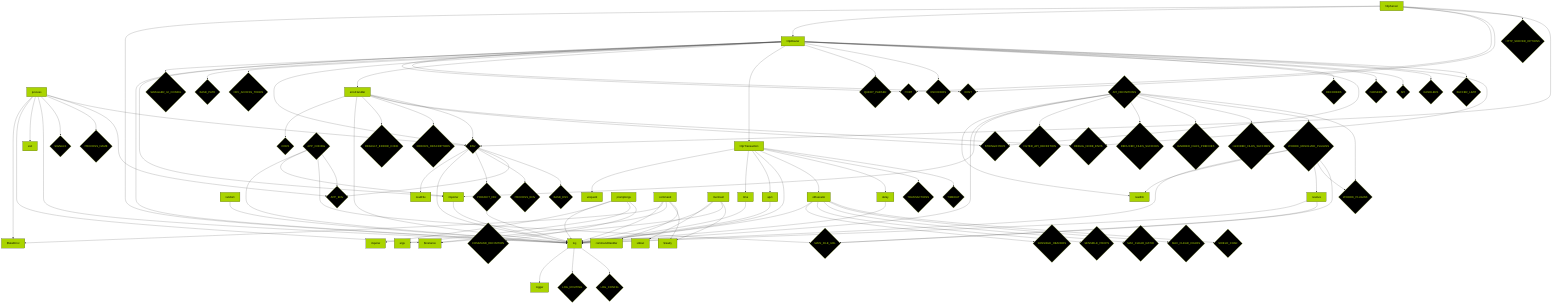 graph TD
  PROJECT_DIR{PROJECT_DIR}-->log
  WHOOK_RESOLVED_PLUGINS{WHOOK_RESOLVED_PLUGINS}-->MAIN_FILE_URL{MAIN_FILE_URL}
  WHOOK_RESOLVED_PLUGINS{WHOOK_RESOLVED_PLUGINS}-->WHOOK_PLUGINS{WHOOK_PLUGINS}
  WHOOK_RESOLVED_PLUGINS{WHOOK_RESOLVED_PLUGINS}-->resolve
  WHOOK_RESOLVED_PLUGINS{WHOOK_RESOLVED_PLUGINS}-->readDir
  WHOOK_RESOLVED_PLUGINS{WHOOK_RESOLVED_PLUGINS}-->log
  log-->LOG_CONFIG{LOG_CONFIG}
  log-->LOG_ROUTING{LOG_ROUTING}
  log-->logger
  time-->log
  random-->log
  delay-->log
  process-->ENV{ENV}
  process-->APP_ENV{APP_ENV}
  process-->PROCESS_NAME{PROCESS_NAME}
  process-->SIGNALS{SIGNALS}
  process-->log
  process-->exit
  process-->$instance
  process-->$fatalError
  httpRouter-->DEBUG_NODE_ENVS{DEBUG_NODE_ENVS}
  httpRouter-->BUFFER_LIMIT{BUFFER_LIMIT}
  httpRouter-->HANDLERS{HANDLERS}
  httpRouter-->API{API}
  httpRouter-->PARSERS{PARSERS}
  httpRouter-->STRINGIFYERS{STRINGIFYERS}
  httpRouter-->DECODERS{DECODERS}
  httpRouter-->ENCODERS{ENCODERS}
  httpRouter-->QUERY_PARSER{QUERY_PARSER}
  httpRouter-->httpTransaction
  httpRouter-->errorHandler
  httpRouter-->ENV{ENV}
  httpRouter-->DEV_ACCESS_TOKEN{DEV_ACCESS_TOKEN}
  httpRouter-->BASE_PATH{BASE_PATH}
  httpRouter-->HOST{HOST}
  httpRouter-->PORT{PORT}
  httpRouter-->SWAGGER_UI_CONFIG{SWAGGER_UI_CONFIG}
  httpRouter-->importer
  httpRouter-->log
  httpTransaction-->TIMEOUT{TIMEOUT}
  httpTransaction-->TRANSACTIONS{TRANSACTIONS}
  httpTransaction-->delay
  httpTransaction-->obfuscator
  httpTransaction-->log
  httpTransaction-->apm
  httpTransaction-->time
  httpTransaction-->uniqueId
  httpServer-->ENV{ENV}
  httpServer-->HTTP_SERVER_OPTIONS{HTTP_SERVER_OPTIONS}
  httpServer-->HOST{HOST}
  httpServer-->PORT{PORT}
  httpServer-->httpRouter
  httpServer-->log
  errorHandler-->ENV{ENV}
  errorHandler-->DEBUG_NODE_ENVS{DEBUG_NODE_ENVS}
  errorHandler-->STRINGIFYERS{STRINGIFYERS}
  errorHandler-->ERRORS_DESCRIPTORS{ERRORS_DESCRIPTORS}
  errorHandler-->DEFAULT_ERROR_CODE{DEFAULT_ERROR_CODE}
  errorHandler-->log
  errorHandler-->CORS{CORS}
  ENV{ENV}-->BASE_ENV{BASE_ENV}
  ENV{ENV}-->APP_ENV{APP_ENV}
  ENV{ENV}-->PROCESS_ENV{PROCESS_ENV}
  ENV{ENV}-->PROJECT_DIR{PROJECT_DIR}
  ENV{ENV}-->log
  ENV{ENV}-->readFile
  obfuscator-->SHIELD_CHAR{SHIELD_CHAR}
  obfuscator-->MAX_CLEAR_CHARS{MAX_CLEAR_CHARS}
  obfuscator-->MAX_CLEAR_RATIO{MAX_CLEAR_RATIO}
  obfuscator-->SENSIBLE_PROPS{SENSIBLE_PROPS}
  obfuscator-->SENSIBLE_HEADERS{SENSIBLE_HEADERS}
  obfuscator-->log
  apm-->log
  promptArgs-->COMMAND_DEFINITION{COMMAND_DEFINITION}
  promptArgs-->args
  promptArgs-->inquirer
  promptArgs-->log
  command-->commandHandler
  command-->$ready
  command-->$instance
  command-->$fatalError
  command-->log
  resolve-->MAIN_FILE_URL{MAIN_FILE_URL}
  resolve-->log
  importer-->log
  APP_CONFIG{APP_CONFIG}-->APP_ENV{APP_ENV}
  APP_CONFIG{APP_CONFIG}-->MAIN_FILE_URL{MAIN_FILE_URL}
  APP_CONFIG{APP_CONFIG}-->importer
  APP_CONFIG{APP_CONFIG}-->log
  API_DEFINITIONS{API_DEFINITIONS}-->WHOOK_PLUGINS{WHOOK_PLUGINS}
  API_DEFINITIONS{API_DEFINITIONS}-->WHOOK_RESOLVED_PLUGINS{WHOOK_RESOLVED_PLUGINS}
  API_DEFINITIONS{API_DEFINITIONS}-->IGNORED_FILES_SUFFIXES{IGNORED_FILES_SUFFIXES}
  API_DEFINITIONS{API_DEFINITIONS}-->IGNORED_FILES_PREFIXES{IGNORED_FILES_PREFIXES}
  API_DEFINITIONS{API_DEFINITIONS}-->REDUCED_FILES_SUFFIXES{REDUCED_FILES_SUFFIXES}
  API_DEFINITIONS{API_DEFINITIONS}-->FILTER_API_DEFINITION{FILTER_API_DEFINITION}
  API_DEFINITIONS{API_DEFINITIONS}-->importer
  API_DEFINITIONS{API_DEFINITIONS}-->log
  API_DEFINITIONS{API_DEFINITIONS}-->readDir
  mermaid-->$ready
  mermaid-->$instance
  mermaid-->log
  mermaid-->stdout
  classDef handlers fill:#aad400,stroke:#000,stroke-width:1px,color:#000;
  classDef wrappers fill:#aad400,stroke:#000,stroke-width:1px,color:#000;
  classDef config fill:#000,stroke:#aad400,stroke-width:1px,color:#aad400;
  classDef others fill:#aad400,stroke:#000,stroke-width:1px,color:#000;
  class PROJECT_DIR config;
  class log others;
  class WHOOK_RESOLVED_PLUGINS config;
  class MAIN_FILE_URL config;
  class WHOOK_PLUGINS config;
  class resolve others;
  class readDir others;
  class LOG_CONFIG config;
  class LOG_ROUTING config;
  class logger others;
  class time others;
  class random others;
  class delay others;
  class ENV config;
  class process others;
  class APP_ENV config;
  class PROCESS_NAME config;
  class SIGNALS config;
  class exit others;
  class $instance others;
  class $fatalError others;
  class DEBUG_NODE_ENVS config;
  class httpRouter others;
  class BUFFER_LIMIT config;
  class HANDLERS config;
  class API config;
  class PARSERS config;
  class STRINGIFYERS config;
  class DECODERS config;
  class ENCODERS config;
  class QUERY_PARSER config;
  class httpTransaction others;
  class errorHandler others;
  class DEV_ACCESS_TOKEN config;
  class BASE_PATH config;
  class HOST config;
  class PORT config;
  class SWAGGER_UI_CONFIG config;
  class importer others;
  class TIMEOUT config;
  class TRANSACTIONS config;
  class obfuscator others;
  class apm others;
  class uniqueId others;
  class httpServer others;
  class HTTP_SERVER_OPTIONS config;
  class ERRORS_DESCRIPTORS config;
  class DEFAULT_ERROR_CODE config;
  class CORS config;
  class BASE_ENV config;
  class PROCESS_ENV config;
  class readFile others;
  class SHIELD_CHAR config;
  class MAX_CLEAR_CHARS config;
  class MAX_CLEAR_RATIO config;
  class SENSIBLE_PROPS config;
  class SENSIBLE_HEADERS config;
  class COMMAND_DEFINITION config;
  class promptArgs others;
  class args others;
  class inquirer others;
  class command others;
  class commandHandler others;
  class $ready others;
  class APP_CONFIG config;
  class API_DEFINITIONS config;
  class IGNORED_FILES_SUFFIXES config;
  class IGNORED_FILES_PREFIXES config;
  class REDUCED_FILES_SUFFIXES config;
  class FILTER_API_DEFINITION config;
  class mermaid others;
  class stdout others;